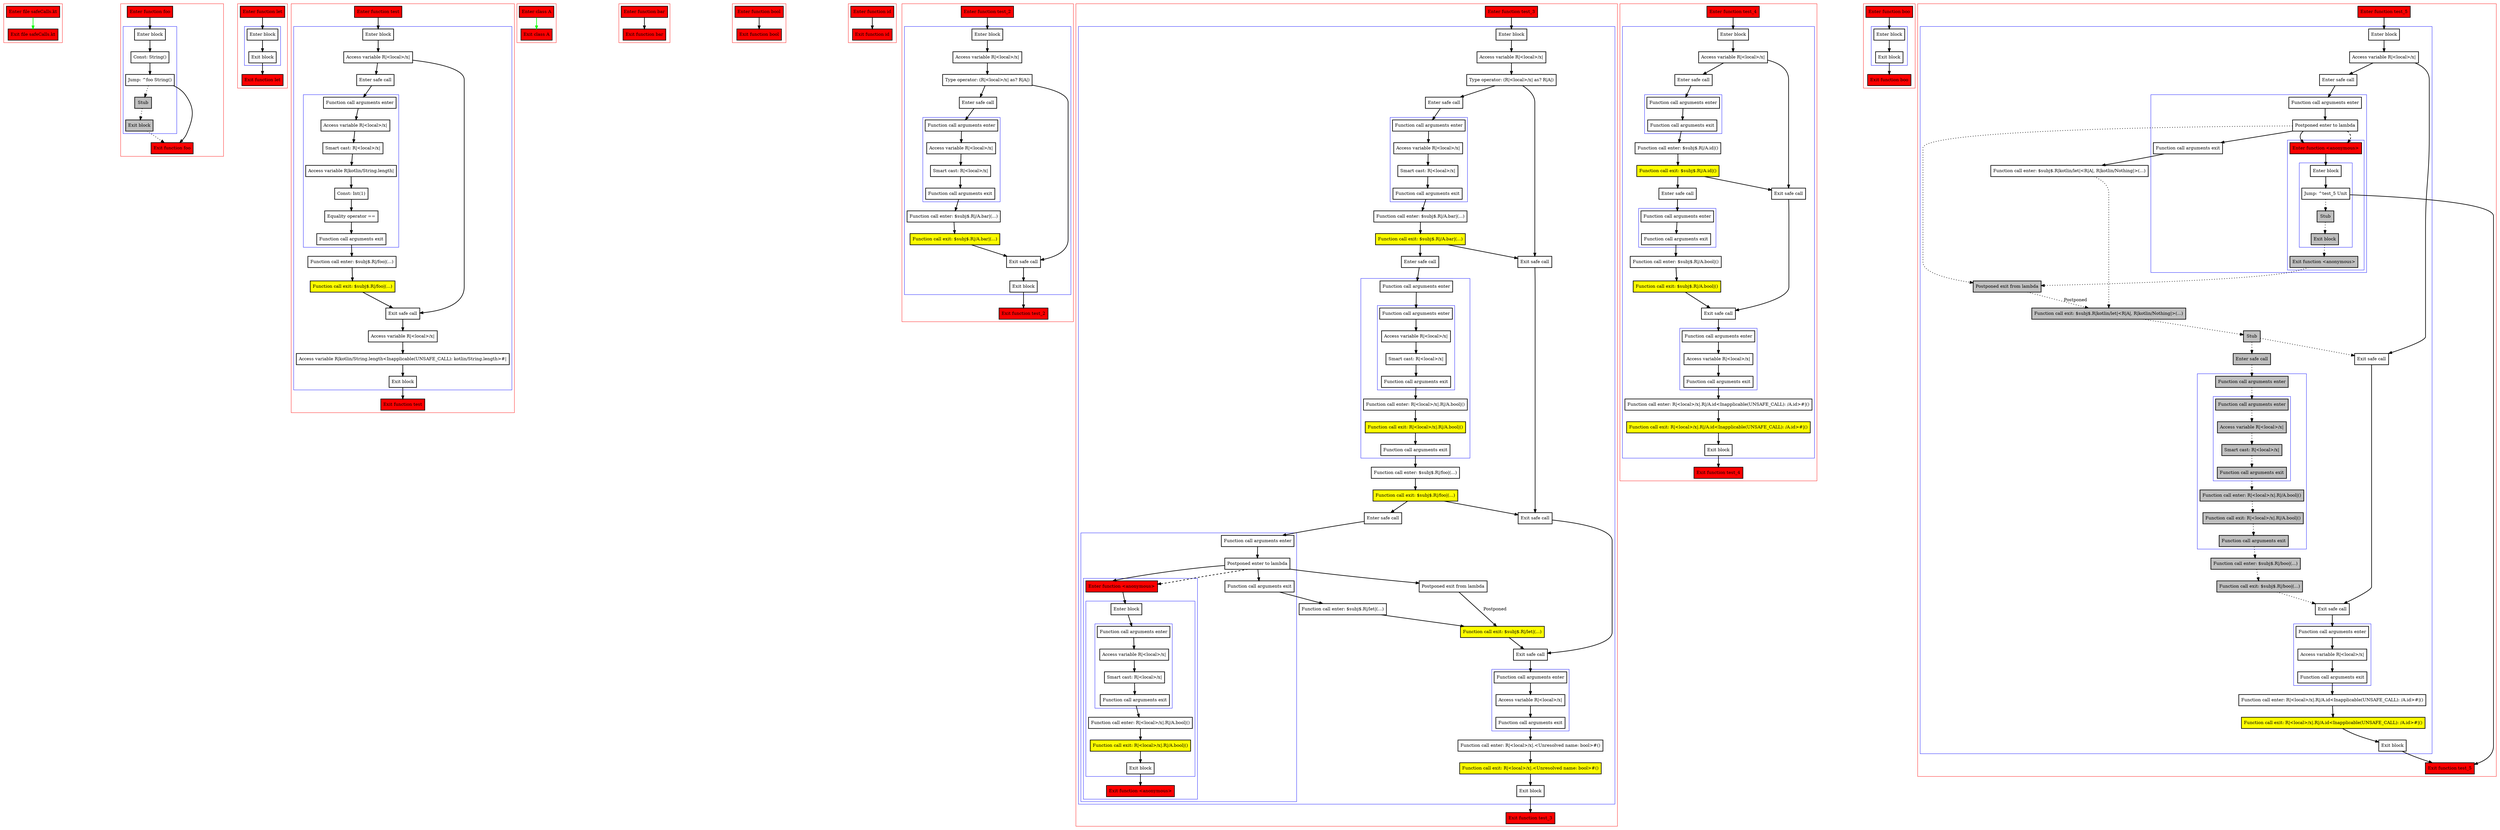 digraph safeCalls_kt {
    graph [nodesep=3]
    node [shape=box penwidth=2]
    edge [penwidth=2]

    subgraph cluster_0 {
        color=red
        0 [label="Enter file safeCalls.kt" style="filled" fillcolor=red];
        1 [label="Exit file safeCalls.kt" style="filled" fillcolor=red];
    }
    0 -> {1} [color=green];

    subgraph cluster_1 {
        color=red
        2 [label="Enter function foo" style="filled" fillcolor=red];
        subgraph cluster_2 {
            color=blue
            3 [label="Enter block"];
            4 [label="Const: String()"];
            5 [label="Jump: ^foo String()"];
            6 [label="Stub" style="filled" fillcolor=gray];
            7 [label="Exit block" style="filled" fillcolor=gray];
        }
        8 [label="Exit function foo" style="filled" fillcolor=red];
    }
    2 -> {3};
    3 -> {4};
    4 -> {5};
    5 -> {8};
    5 -> {6} [style=dotted];
    6 -> {7} [style=dotted];
    7 -> {8} [style=dotted];

    subgraph cluster_3 {
        color=red
        9 [label="Enter function let" style="filled" fillcolor=red];
        subgraph cluster_4 {
            color=blue
            10 [label="Enter block"];
            11 [label="Exit block"];
        }
        12 [label="Exit function let" style="filled" fillcolor=red];
    }
    9 -> {10};
    10 -> {11};
    11 -> {12};

    subgraph cluster_5 {
        color=red
        13 [label="Enter function test" style="filled" fillcolor=red];
        subgraph cluster_6 {
            color=blue
            14 [label="Enter block"];
            15 [label="Access variable R|<local>/x|"];
            16 [label="Enter safe call"];
            subgraph cluster_7 {
                color=blue
                17 [label="Function call arguments enter"];
                18 [label="Access variable R|<local>/x|"];
                19 [label="Smart cast: R|<local>/x|"];
                20 [label="Access variable R|kotlin/String.length|"];
                21 [label="Const: Int(1)"];
                22 [label="Equality operator =="];
                23 [label="Function call arguments exit"];
            }
            24 [label="Function call enter: $subj$.R|/foo|(...)"];
            25 [label="Function call exit: $subj$.R|/foo|(...)" style="filled" fillcolor=yellow];
            26 [label="Exit safe call"];
            27 [label="Access variable R|<local>/x|"];
            28 [label="Access variable R|kotlin/String.length<Inapplicable(UNSAFE_CALL): kotlin/String.length>#|"];
            29 [label="Exit block"];
        }
        30 [label="Exit function test" style="filled" fillcolor=red];
    }
    13 -> {14};
    14 -> {15};
    15 -> {16 26};
    16 -> {17};
    17 -> {18};
    18 -> {19};
    19 -> {20};
    20 -> {21};
    21 -> {22};
    22 -> {23};
    23 -> {24};
    24 -> {25};
    25 -> {26};
    26 -> {27};
    27 -> {28};
    28 -> {29};
    29 -> {30};

    subgraph cluster_8 {
        color=red
        31 [label="Enter class A" style="filled" fillcolor=red];
        32 [label="Exit class A" style="filled" fillcolor=red];
    }
    31 -> {32} [color=green];

    subgraph cluster_9 {
        color=red
        33 [label="Enter function bar" style="filled" fillcolor=red];
        34 [label="Exit function bar" style="filled" fillcolor=red];
    }
    33 -> {34};

    subgraph cluster_10 {
        color=red
        35 [label="Enter function bool" style="filled" fillcolor=red];
        36 [label="Exit function bool" style="filled" fillcolor=red];
    }
    35 -> {36};

    subgraph cluster_11 {
        color=red
        37 [label="Enter function id" style="filled" fillcolor=red];
        38 [label="Exit function id" style="filled" fillcolor=red];
    }
    37 -> {38};

    subgraph cluster_12 {
        color=red
        39 [label="Enter function test_2" style="filled" fillcolor=red];
        subgraph cluster_13 {
            color=blue
            40 [label="Enter block"];
            41 [label="Access variable R|<local>/x|"];
            42 [label="Type operator: (R|<local>/x| as? R|A|)"];
            43 [label="Enter safe call"];
            subgraph cluster_14 {
                color=blue
                44 [label="Function call arguments enter"];
                45 [label="Access variable R|<local>/x|"];
                46 [label="Smart cast: R|<local>/x|"];
                47 [label="Function call arguments exit"];
            }
            48 [label="Function call enter: $subj$.R|/A.bar|(...)"];
            49 [label="Function call exit: $subj$.R|/A.bar|(...)" style="filled" fillcolor=yellow];
            50 [label="Exit safe call"];
            51 [label="Exit block"];
        }
        52 [label="Exit function test_2" style="filled" fillcolor=red];
    }
    39 -> {40};
    40 -> {41};
    41 -> {42};
    42 -> {43 50};
    43 -> {44};
    44 -> {45};
    45 -> {46};
    46 -> {47};
    47 -> {48};
    48 -> {49};
    49 -> {50};
    50 -> {51};
    51 -> {52};

    subgraph cluster_15 {
        color=red
        53 [label="Enter function test_3" style="filled" fillcolor=red];
        subgraph cluster_16 {
            color=blue
            54 [label="Enter block"];
            55 [label="Access variable R|<local>/x|"];
            56 [label="Type operator: (R|<local>/x| as? R|A|)"];
            57 [label="Enter safe call"];
            subgraph cluster_17 {
                color=blue
                58 [label="Function call arguments enter"];
                59 [label="Access variable R|<local>/x|"];
                60 [label="Smart cast: R|<local>/x|"];
                61 [label="Function call arguments exit"];
            }
            62 [label="Function call enter: $subj$.R|/A.bar|(...)"];
            63 [label="Function call exit: $subj$.R|/A.bar|(...)" style="filled" fillcolor=yellow];
            64 [label="Enter safe call"];
            subgraph cluster_18 {
                color=blue
                65 [label="Function call arguments enter"];
                subgraph cluster_19 {
                    color=blue
                    66 [label="Function call arguments enter"];
                    67 [label="Access variable R|<local>/x|"];
                    68 [label="Smart cast: R|<local>/x|"];
                    69 [label="Function call arguments exit"];
                }
                70 [label="Function call enter: R|<local>/x|.R|/A.bool|()"];
                71 [label="Function call exit: R|<local>/x|.R|/A.bool|()" style="filled" fillcolor=yellow];
                72 [label="Function call arguments exit"];
            }
            73 [label="Function call enter: $subj$.R|/foo|(...)"];
            74 [label="Function call exit: $subj$.R|/foo|(...)" style="filled" fillcolor=yellow];
            75 [label="Enter safe call"];
            subgraph cluster_20 {
                color=blue
                76 [label="Function call arguments enter"];
                77 [label="Postponed enter to lambda"];
                subgraph cluster_21 {
                    color=blue
                    78 [label="Enter function <anonymous>" style="filled" fillcolor=red];
                    subgraph cluster_22 {
                        color=blue
                        79 [label="Enter block"];
                        subgraph cluster_23 {
                            color=blue
                            80 [label="Function call arguments enter"];
                            81 [label="Access variable R|<local>/x|"];
                            82 [label="Smart cast: R|<local>/x|"];
                            83 [label="Function call arguments exit"];
                        }
                        84 [label="Function call enter: R|<local>/x|.R|/A.bool|()"];
                        85 [label="Function call exit: R|<local>/x|.R|/A.bool|()" style="filled" fillcolor=yellow];
                        86 [label="Exit block"];
                    }
                    87 [label="Exit function <anonymous>" style="filled" fillcolor=red];
                }
                88 [label="Function call arguments exit"];
            }
            89 [label="Function call enter: $subj$.R|/let|(...)"];
            90 [label="Postponed exit from lambda"];
            91 [label="Function call exit: $subj$.R|/let|(...)" style="filled" fillcolor=yellow];
            92 [label="Exit safe call"];
            93 [label="Exit safe call"];
            94 [label="Exit safe call"];
            subgraph cluster_24 {
                color=blue
                95 [label="Function call arguments enter"];
                96 [label="Access variable R|<local>/x|"];
                97 [label="Function call arguments exit"];
            }
            98 [label="Function call enter: R|<local>/x|.<Unresolved name: bool>#()"];
            99 [label="Function call exit: R|<local>/x|.<Unresolved name: bool>#()" style="filled" fillcolor=yellow];
            100 [label="Exit block"];
        }
        101 [label="Exit function test_3" style="filled" fillcolor=red];
    }
    53 -> {54};
    54 -> {55};
    55 -> {56};
    56 -> {57 92};
    57 -> {58};
    58 -> {59};
    59 -> {60};
    60 -> {61};
    61 -> {62};
    62 -> {63};
    63 -> {64 92};
    64 -> {65};
    65 -> {66};
    66 -> {67};
    67 -> {68};
    68 -> {69};
    69 -> {70};
    70 -> {71};
    71 -> {72};
    72 -> {73};
    73 -> {74};
    74 -> {75 93};
    75 -> {76};
    76 -> {77};
    77 -> {78 88 90};
    77 -> {78} [style=dashed];
    78 -> {79};
    79 -> {80};
    80 -> {81};
    81 -> {82};
    82 -> {83};
    83 -> {84};
    84 -> {85};
    85 -> {86};
    86 -> {87};
    88 -> {89};
    89 -> {91};
    90 -> {91} [label="Postponed"];
    91 -> {94};
    92 -> {93};
    93 -> {94};
    94 -> {95};
    95 -> {96};
    96 -> {97};
    97 -> {98};
    98 -> {99};
    99 -> {100};
    100 -> {101};

    subgraph cluster_25 {
        color=red
        102 [label="Enter function test_4" style="filled" fillcolor=red];
        subgraph cluster_26 {
            color=blue
            103 [label="Enter block"];
            104 [label="Access variable R|<local>/x|"];
            105 [label="Enter safe call"];
            subgraph cluster_27 {
                color=blue
                106 [label="Function call arguments enter"];
                107 [label="Function call arguments exit"];
            }
            108 [label="Function call enter: $subj$.R|/A.id|()"];
            109 [label="Function call exit: $subj$.R|/A.id|()" style="filled" fillcolor=yellow];
            110 [label="Enter safe call"];
            subgraph cluster_28 {
                color=blue
                111 [label="Function call arguments enter"];
                112 [label="Function call arguments exit"];
            }
            113 [label="Function call enter: $subj$.R|/A.bool|()"];
            114 [label="Function call exit: $subj$.R|/A.bool|()" style="filled" fillcolor=yellow];
            115 [label="Exit safe call"];
            116 [label="Exit safe call"];
            subgraph cluster_29 {
                color=blue
                117 [label="Function call arguments enter"];
                118 [label="Access variable R|<local>/x|"];
                119 [label="Function call arguments exit"];
            }
            120 [label="Function call enter: R|<local>/x|.R|/A.id<Inapplicable(UNSAFE_CALL): /A.id>#|()"];
            121 [label="Function call exit: R|<local>/x|.R|/A.id<Inapplicable(UNSAFE_CALL): /A.id>#|()" style="filled" fillcolor=yellow];
            122 [label="Exit block"];
        }
        123 [label="Exit function test_4" style="filled" fillcolor=red];
    }
    102 -> {103};
    103 -> {104};
    104 -> {105 115};
    105 -> {106};
    106 -> {107};
    107 -> {108};
    108 -> {109};
    109 -> {110 115};
    110 -> {111};
    111 -> {112};
    112 -> {113};
    113 -> {114};
    114 -> {116};
    115 -> {116};
    116 -> {117};
    117 -> {118};
    118 -> {119};
    119 -> {120};
    120 -> {121};
    121 -> {122};
    122 -> {123};

    subgraph cluster_30 {
        color=red
        124 [label="Enter function boo" style="filled" fillcolor=red];
        subgraph cluster_31 {
            color=blue
            125 [label="Enter block"];
            126 [label="Exit block"];
        }
        127 [label="Exit function boo" style="filled" fillcolor=red];
    }
    124 -> {125};
    125 -> {126};
    126 -> {127};

    subgraph cluster_32 {
        color=red
        128 [label="Enter function test_5" style="filled" fillcolor=red];
        subgraph cluster_33 {
            color=blue
            129 [label="Enter block"];
            130 [label="Access variable R|<local>/x|"];
            131 [label="Enter safe call"];
            subgraph cluster_34 {
                color=blue
                132 [label="Function call arguments enter"];
                133 [label="Postponed enter to lambda"];
                subgraph cluster_35 {
                    color=blue
                    134 [label="Enter function <anonymous>" style="filled" fillcolor=red];
                    subgraph cluster_36 {
                        color=blue
                        135 [label="Enter block"];
                        136 [label="Jump: ^test_5 Unit"];
                        137 [label="Stub" style="filled" fillcolor=gray];
                        138 [label="Exit block" style="filled" fillcolor=gray];
                    }
                    139 [label="Exit function <anonymous>" style="filled" fillcolor=gray];
                }
                140 [label="Function call arguments exit"];
            }
            141 [label="Function call enter: $subj$.R|kotlin/let|<R|A|, R|kotlin/Nothing|>(...)"];
            142 [label="Postponed exit from lambda" style="filled" fillcolor=gray];
            143 [label="Function call exit: $subj$.R|kotlin/let|<R|A|, R|kotlin/Nothing|>(...)" style="filled" fillcolor=gray];
            144 [label="Stub" style="filled" fillcolor=gray];
            145 [label="Enter safe call" style="filled" fillcolor=gray];
            subgraph cluster_37 {
                color=blue
                146 [label="Function call arguments enter" style="filled" fillcolor=gray];
                subgraph cluster_38 {
                    color=blue
                    147 [label="Function call arguments enter" style="filled" fillcolor=gray];
                    148 [label="Access variable R|<local>/x|" style="filled" fillcolor=gray];
                    149 [label="Smart cast: R|<local>/x|" style="filled" fillcolor=gray];
                    150 [label="Function call arguments exit" style="filled" fillcolor=gray];
                }
                151 [label="Function call enter: R|<local>/x|.R|/A.bool|()" style="filled" fillcolor=gray];
                152 [label="Function call exit: R|<local>/x|.R|/A.bool|()" style="filled" fillcolor=gray];
                153 [label="Function call arguments exit" style="filled" fillcolor=gray];
            }
            154 [label="Function call enter: $subj$.R|/boo|(...)" style="filled" fillcolor=gray];
            155 [label="Function call exit: $subj$.R|/boo|(...)" style="filled" fillcolor=gray];
            156 [label="Exit safe call"];
            157 [label="Exit safe call"];
            subgraph cluster_39 {
                color=blue
                158 [label="Function call arguments enter"];
                159 [label="Access variable R|<local>/x|"];
                160 [label="Function call arguments exit"];
            }
            161 [label="Function call enter: R|<local>/x|.R|/A.id<Inapplicable(UNSAFE_CALL): /A.id>#|()"];
            162 [label="Function call exit: R|<local>/x|.R|/A.id<Inapplicable(UNSAFE_CALL): /A.id>#|()" style="filled" fillcolor=yellow];
            163 [label="Exit block"];
        }
        164 [label="Exit function test_5" style="filled" fillcolor=red];
    }
    128 -> {129};
    129 -> {130};
    130 -> {131 156};
    131 -> {132};
    132 -> {133};
    133 -> {134 140};
    133 -> {142} [style=dotted];
    133 -> {134} [style=dashed];
    134 -> {135};
    135 -> {136};
    136 -> {164};
    136 -> {137} [style=dotted];
    137 -> {138} [style=dotted];
    138 -> {139} [style=dotted];
    139 -> {142} [style=dotted];
    140 -> {141};
    141 -> {143} [style=dotted];
    142 -> {143} [style=dotted label="Postponed"];
    143 -> {144} [style=dotted];
    144 -> {145 156} [style=dotted];
    145 -> {146} [style=dotted];
    146 -> {147} [style=dotted];
    147 -> {148} [style=dotted];
    148 -> {149} [style=dotted];
    149 -> {150} [style=dotted];
    150 -> {151} [style=dotted];
    151 -> {152} [style=dotted];
    152 -> {153} [style=dotted];
    153 -> {154} [style=dotted];
    154 -> {155} [style=dotted];
    155 -> {157} [style=dotted];
    156 -> {157};
    157 -> {158};
    158 -> {159};
    159 -> {160};
    160 -> {161};
    161 -> {162};
    162 -> {163};
    163 -> {164};

}
